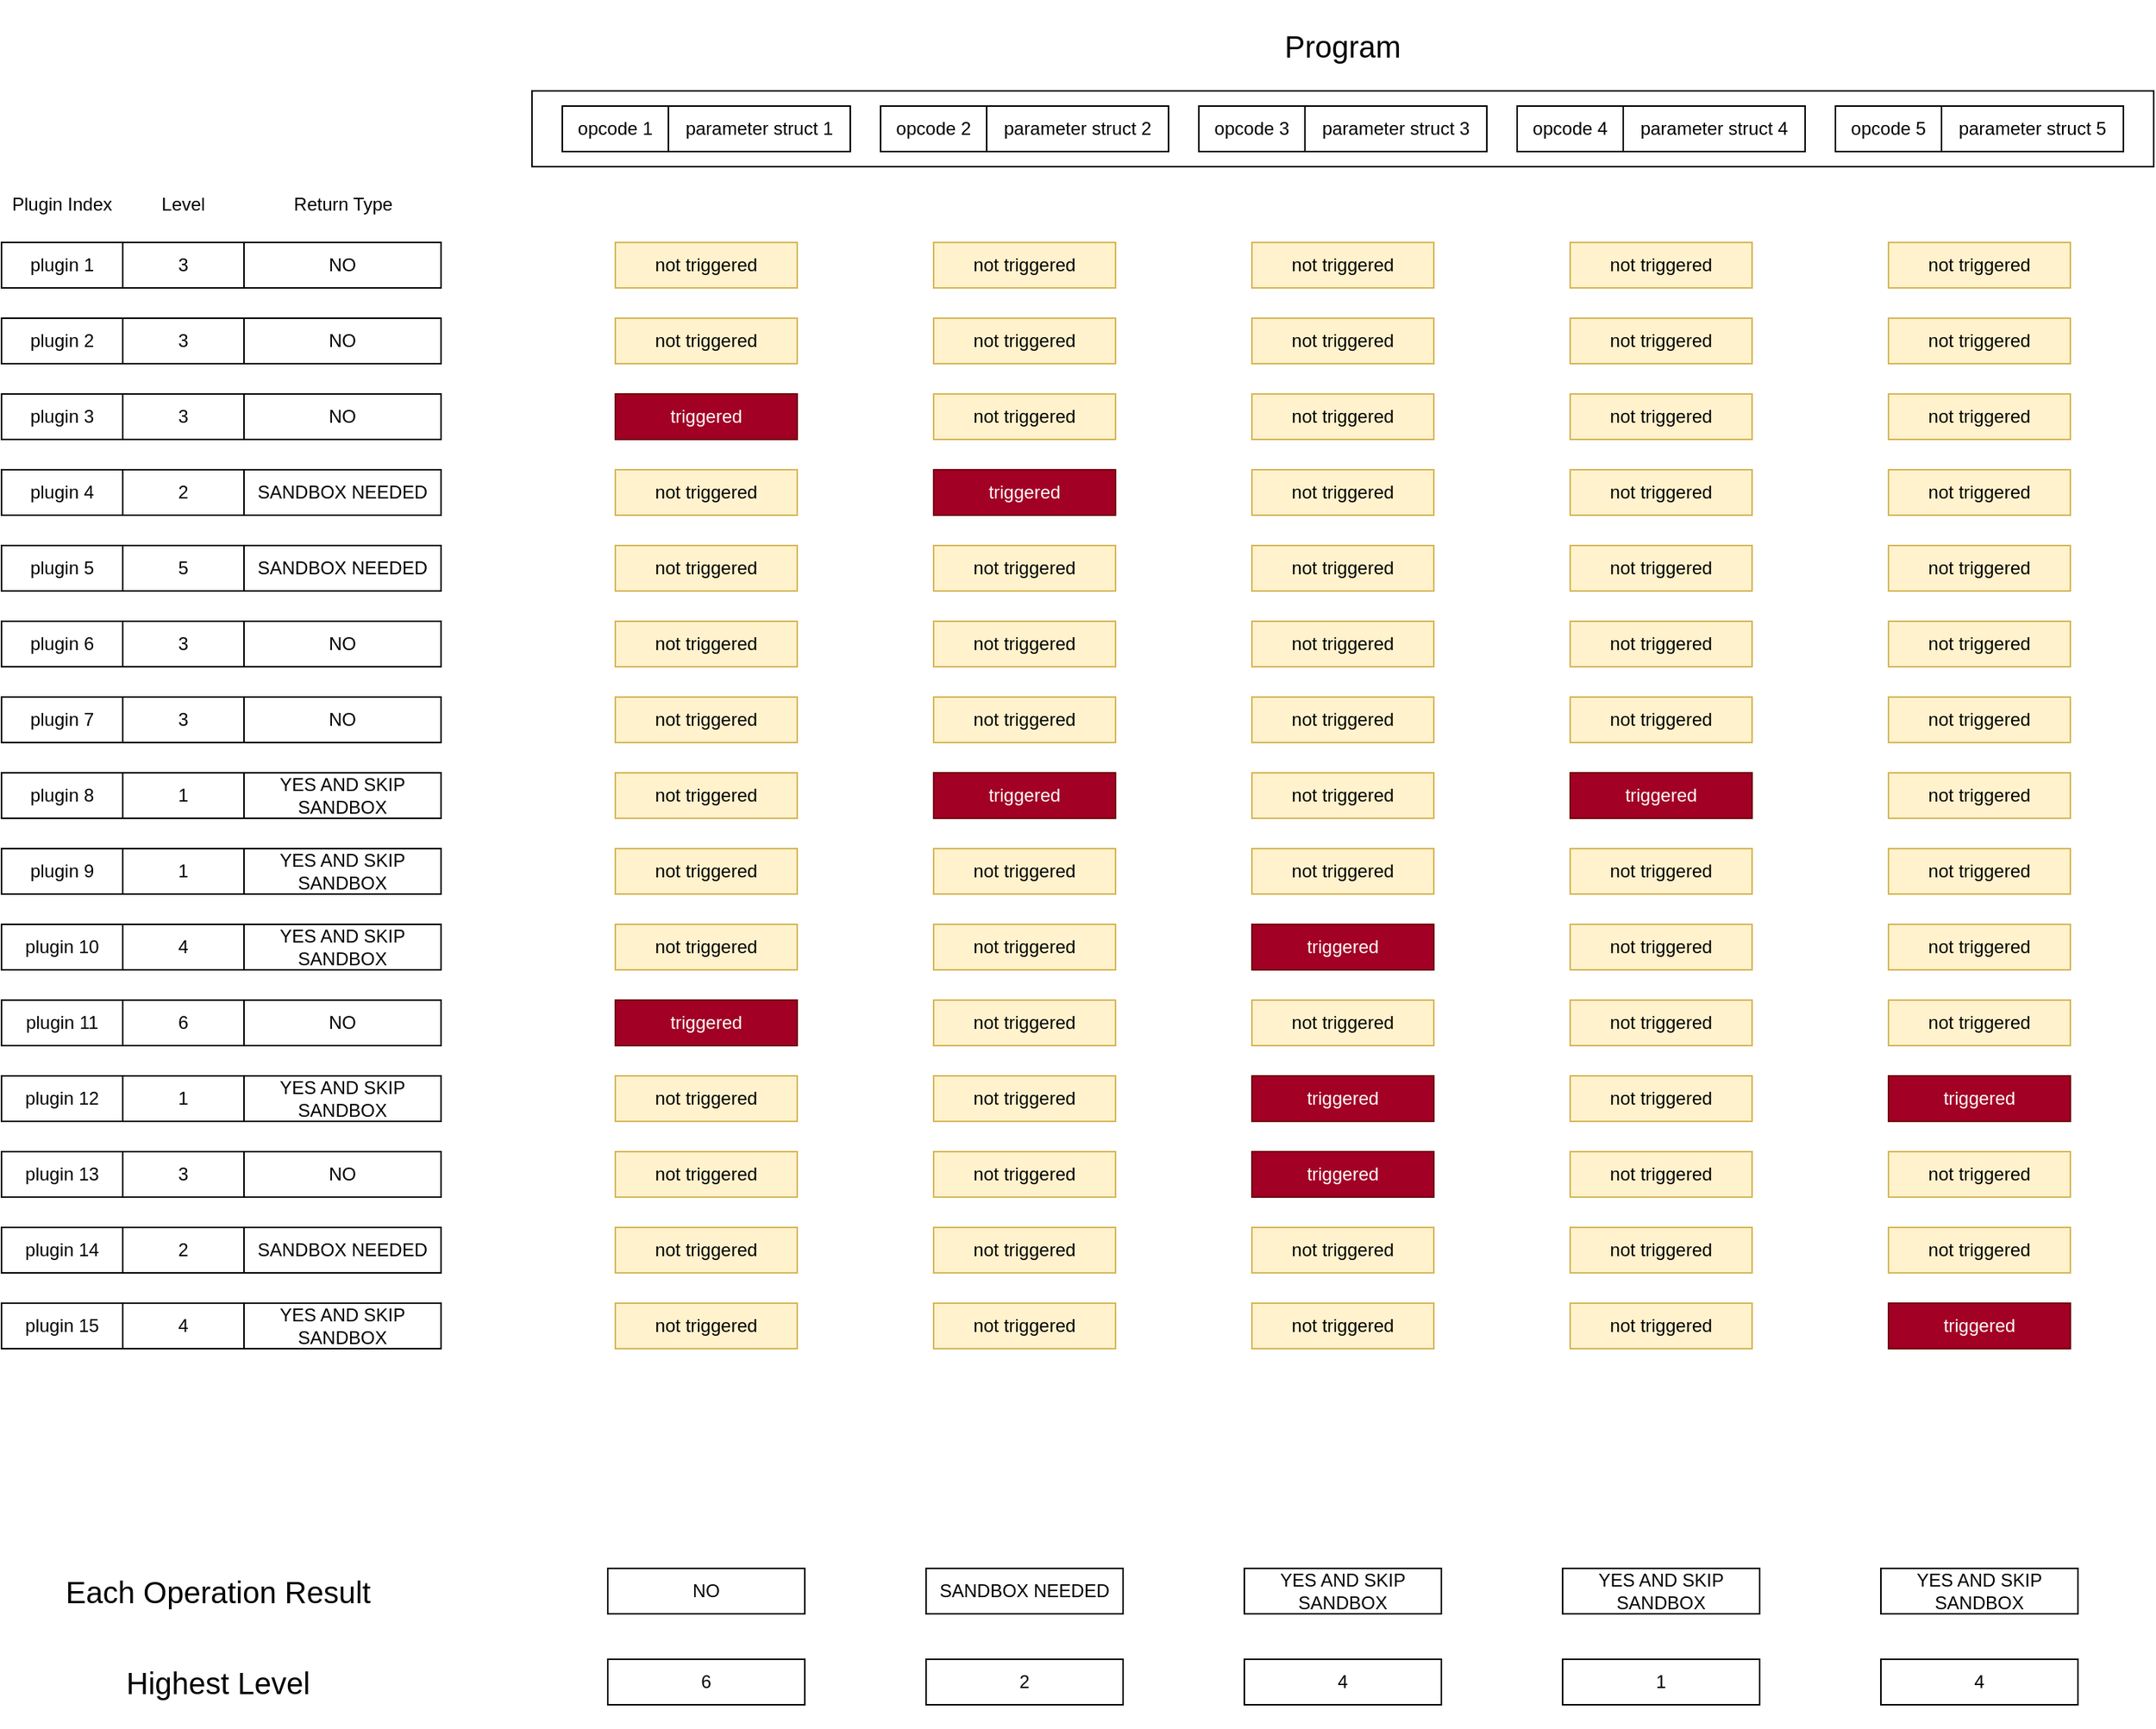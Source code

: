 <mxfile version="22.1.5" type="device">
  <diagram name="Page-1" id="0DFRcew3-hTUfaSDMJ8z">
    <mxGraphModel dx="2618" dy="1517" grid="1" gridSize="10" guides="1" tooltips="1" connect="1" arrows="1" fold="1" page="1" pageScale="1" pageWidth="1920" pageHeight="1200" math="0" shadow="0">
      <root>
        <mxCell id="0" />
        <mxCell id="1" parent="0" />
        <mxCell id="9tO-GS4h1mKYMsfafJvD-3" value="" style="rounded=0;whiteSpace=wrap;html=1;" parent="1" vertex="1">
          <mxGeometry x="530" y="60" width="1070" height="50" as="geometry" />
        </mxCell>
        <mxCell id="9tO-GS4h1mKYMsfafJvD-19" value="&lt;font style=&quot;font-size: 20px;&quot;&gt;Program&lt;/font&gt;" style="text;html=1;strokeColor=none;fillColor=none;align=center;verticalAlign=middle;whiteSpace=wrap;rounded=0;" parent="1" vertex="1">
          <mxGeometry x="1010" width="110" height="60" as="geometry" />
        </mxCell>
        <mxCell id="9tO-GS4h1mKYMsfafJvD-64" value="plugin 1" style="rounded=0;whiteSpace=wrap;html=1;" parent="1" vertex="1">
          <mxGeometry x="180" y="160" width="80" height="30" as="geometry" />
        </mxCell>
        <mxCell id="9tO-GS4h1mKYMsfafJvD-65" value="plugin 2" style="rounded=0;whiteSpace=wrap;html=1;" parent="1" vertex="1">
          <mxGeometry x="180" y="210" width="80" height="30" as="geometry" />
        </mxCell>
        <mxCell id="9tO-GS4h1mKYMsfafJvD-66" value="plugin 3" style="rounded=0;whiteSpace=wrap;html=1;" parent="1" vertex="1">
          <mxGeometry x="180" y="260" width="80" height="30" as="geometry" />
        </mxCell>
        <mxCell id="9tO-GS4h1mKYMsfafJvD-67" value="plugin 4" style="rounded=0;whiteSpace=wrap;html=1;" parent="1" vertex="1">
          <mxGeometry x="180" y="310" width="80" height="30" as="geometry" />
        </mxCell>
        <mxCell id="9tO-GS4h1mKYMsfafJvD-68" value="plugin 5" style="rounded=0;whiteSpace=wrap;html=1;" parent="1" vertex="1">
          <mxGeometry x="180" y="360" width="80" height="30" as="geometry" />
        </mxCell>
        <mxCell id="9tO-GS4h1mKYMsfafJvD-69" value="plugin 6" style="rounded=0;whiteSpace=wrap;html=1;" parent="1" vertex="1">
          <mxGeometry x="180" y="410" width="80" height="30" as="geometry" />
        </mxCell>
        <mxCell id="9tO-GS4h1mKYMsfafJvD-70" value="plugin 7" style="rounded=0;whiteSpace=wrap;html=1;" parent="1" vertex="1">
          <mxGeometry x="180" y="460" width="80" height="30" as="geometry" />
        </mxCell>
        <mxCell id="9tO-GS4h1mKYMsfafJvD-71" value="plugin 8" style="rounded=0;whiteSpace=wrap;html=1;" parent="1" vertex="1">
          <mxGeometry x="180" y="510" width="80" height="30" as="geometry" />
        </mxCell>
        <mxCell id="9tO-GS4h1mKYMsfafJvD-72" value="plugin 9" style="rounded=0;whiteSpace=wrap;html=1;" parent="1" vertex="1">
          <mxGeometry x="180" y="560" width="80" height="30" as="geometry" />
        </mxCell>
        <mxCell id="9tO-GS4h1mKYMsfafJvD-73" value="plugin 10" style="rounded=0;whiteSpace=wrap;html=1;" parent="1" vertex="1">
          <mxGeometry x="180" y="610" width="80" height="30" as="geometry" />
        </mxCell>
        <mxCell id="9tO-GS4h1mKYMsfafJvD-74" value="plugin 11" style="rounded=0;whiteSpace=wrap;html=1;" parent="1" vertex="1">
          <mxGeometry x="180" y="660" width="80" height="30" as="geometry" />
        </mxCell>
        <mxCell id="9tO-GS4h1mKYMsfafJvD-75" value="plugin 12" style="rounded=0;whiteSpace=wrap;html=1;" parent="1" vertex="1">
          <mxGeometry x="180" y="710" width="80" height="30" as="geometry" />
        </mxCell>
        <mxCell id="9tO-GS4h1mKYMsfafJvD-76" value="plugin 13" style="rounded=0;whiteSpace=wrap;html=1;" parent="1" vertex="1">
          <mxGeometry x="180" y="760" width="80" height="30" as="geometry" />
        </mxCell>
        <mxCell id="9tO-GS4h1mKYMsfafJvD-77" value="plugin 14" style="rounded=0;whiteSpace=wrap;html=1;" parent="1" vertex="1">
          <mxGeometry x="180" y="810" width="80" height="30" as="geometry" />
        </mxCell>
        <mxCell id="9tO-GS4h1mKYMsfafJvD-78" value="plugin 15" style="rounded=0;whiteSpace=wrap;html=1;" parent="1" vertex="1">
          <mxGeometry x="180" y="860" width="80" height="30" as="geometry" />
        </mxCell>
        <mxCell id="9tO-GS4h1mKYMsfafJvD-79" value="3" style="rounded=0;whiteSpace=wrap;html=1;" parent="1" vertex="1">
          <mxGeometry x="260" y="160" width="80" height="30" as="geometry" />
        </mxCell>
        <mxCell id="9tO-GS4h1mKYMsfafJvD-80" value="3" style="rounded=0;whiteSpace=wrap;html=1;" parent="1" vertex="1">
          <mxGeometry x="260" y="210" width="80" height="30" as="geometry" />
        </mxCell>
        <mxCell id="9tO-GS4h1mKYMsfafJvD-81" value="3" style="rounded=0;whiteSpace=wrap;html=1;" parent="1" vertex="1">
          <mxGeometry x="260" y="260" width="80" height="30" as="geometry" />
        </mxCell>
        <mxCell id="9tO-GS4h1mKYMsfafJvD-82" value="2" style="rounded=0;whiteSpace=wrap;html=1;" parent="1" vertex="1">
          <mxGeometry x="260" y="310" width="80" height="30" as="geometry" />
        </mxCell>
        <mxCell id="9tO-GS4h1mKYMsfafJvD-83" value="5" style="rounded=0;whiteSpace=wrap;html=1;" parent="1" vertex="1">
          <mxGeometry x="260" y="360" width="80" height="30" as="geometry" />
        </mxCell>
        <mxCell id="9tO-GS4h1mKYMsfafJvD-84" value="3" style="rounded=0;whiteSpace=wrap;html=1;" parent="1" vertex="1">
          <mxGeometry x="260" y="410" width="80" height="30" as="geometry" />
        </mxCell>
        <mxCell id="9tO-GS4h1mKYMsfafJvD-85" value="3" style="rounded=0;whiteSpace=wrap;html=1;" parent="1" vertex="1">
          <mxGeometry x="260" y="460" width="80" height="30" as="geometry" />
        </mxCell>
        <mxCell id="9tO-GS4h1mKYMsfafJvD-86" value="1" style="rounded=0;whiteSpace=wrap;html=1;" parent="1" vertex="1">
          <mxGeometry x="260" y="510" width="80" height="30" as="geometry" />
        </mxCell>
        <mxCell id="9tO-GS4h1mKYMsfafJvD-87" value="1" style="rounded=0;whiteSpace=wrap;html=1;" parent="1" vertex="1">
          <mxGeometry x="260" y="560" width="80" height="30" as="geometry" />
        </mxCell>
        <mxCell id="9tO-GS4h1mKYMsfafJvD-88" value="4" style="rounded=0;whiteSpace=wrap;html=1;" parent="1" vertex="1">
          <mxGeometry x="260" y="610" width="80" height="30" as="geometry" />
        </mxCell>
        <mxCell id="9tO-GS4h1mKYMsfafJvD-89" value="6" style="rounded=0;whiteSpace=wrap;html=1;" parent="1" vertex="1">
          <mxGeometry x="260" y="660" width="80" height="30" as="geometry" />
        </mxCell>
        <mxCell id="9tO-GS4h1mKYMsfafJvD-90" value="1" style="rounded=0;whiteSpace=wrap;html=1;" parent="1" vertex="1">
          <mxGeometry x="260" y="710" width="80" height="30" as="geometry" />
        </mxCell>
        <mxCell id="9tO-GS4h1mKYMsfafJvD-91" value="3" style="rounded=0;whiteSpace=wrap;html=1;" parent="1" vertex="1">
          <mxGeometry x="260" y="760" width="80" height="30" as="geometry" />
        </mxCell>
        <mxCell id="9tO-GS4h1mKYMsfafJvD-92" value="2" style="rounded=0;whiteSpace=wrap;html=1;" parent="1" vertex="1">
          <mxGeometry x="260" y="810" width="80" height="30" as="geometry" />
        </mxCell>
        <mxCell id="9tO-GS4h1mKYMsfafJvD-93" value="4" style="rounded=0;whiteSpace=wrap;html=1;" parent="1" vertex="1">
          <mxGeometry x="260" y="860" width="80" height="30" as="geometry" />
        </mxCell>
        <mxCell id="9tO-GS4h1mKYMsfafJvD-94" value="NO" style="rounded=0;whiteSpace=wrap;html=1;" parent="1" vertex="1">
          <mxGeometry x="340" y="160" width="130" height="30" as="geometry" />
        </mxCell>
        <mxCell id="9tO-GS4h1mKYMsfafJvD-95" value="NO" style="rounded=0;whiteSpace=wrap;html=1;" parent="1" vertex="1">
          <mxGeometry x="340" y="210" width="130" height="30" as="geometry" />
        </mxCell>
        <mxCell id="9tO-GS4h1mKYMsfafJvD-96" value="NO" style="rounded=0;whiteSpace=wrap;html=1;" parent="1" vertex="1">
          <mxGeometry x="340" y="260" width="130" height="30" as="geometry" />
        </mxCell>
        <mxCell id="9tO-GS4h1mKYMsfafJvD-97" value="SANDBOX NEEDED" style="rounded=0;whiteSpace=wrap;html=1;" parent="1" vertex="1">
          <mxGeometry x="340" y="310" width="130" height="30" as="geometry" />
        </mxCell>
        <mxCell id="9tO-GS4h1mKYMsfafJvD-98" value="SANDBOX NEEDED" style="rounded=0;whiteSpace=wrap;html=1;" parent="1" vertex="1">
          <mxGeometry x="340" y="360" width="130" height="30" as="geometry" />
        </mxCell>
        <mxCell id="9tO-GS4h1mKYMsfafJvD-99" value="NO" style="rounded=0;whiteSpace=wrap;html=1;" parent="1" vertex="1">
          <mxGeometry x="340" y="410" width="130" height="30" as="geometry" />
        </mxCell>
        <mxCell id="9tO-GS4h1mKYMsfafJvD-100" value="NO" style="rounded=0;whiteSpace=wrap;html=1;" parent="1" vertex="1">
          <mxGeometry x="340" y="460" width="130" height="30" as="geometry" />
        </mxCell>
        <mxCell id="9tO-GS4h1mKYMsfafJvD-101" value="YES AND SKIP SANDBOX" style="rounded=0;whiteSpace=wrap;html=1;" parent="1" vertex="1">
          <mxGeometry x="340" y="510" width="130" height="30" as="geometry" />
        </mxCell>
        <mxCell id="9tO-GS4h1mKYMsfafJvD-102" value="YES AND SKIP SANDBOX" style="rounded=0;whiteSpace=wrap;html=1;" parent="1" vertex="1">
          <mxGeometry x="340" y="560" width="130" height="30" as="geometry" />
        </mxCell>
        <mxCell id="9tO-GS4h1mKYMsfafJvD-103" value="YES AND SKIP SANDBOX" style="rounded=0;whiteSpace=wrap;html=1;" parent="1" vertex="1">
          <mxGeometry x="340" y="610" width="130" height="30" as="geometry" />
        </mxCell>
        <mxCell id="9tO-GS4h1mKYMsfafJvD-104" value="NO" style="rounded=0;whiteSpace=wrap;html=1;" parent="1" vertex="1">
          <mxGeometry x="340" y="660" width="130" height="30" as="geometry" />
        </mxCell>
        <mxCell id="9tO-GS4h1mKYMsfafJvD-105" value="YES AND SKIP SANDBOX" style="rounded=0;whiteSpace=wrap;html=1;" parent="1" vertex="1">
          <mxGeometry x="340" y="710" width="130" height="30" as="geometry" />
        </mxCell>
        <mxCell id="9tO-GS4h1mKYMsfafJvD-106" value="NO" style="rounded=0;whiteSpace=wrap;html=1;" parent="1" vertex="1">
          <mxGeometry x="340" y="760" width="130" height="30" as="geometry" />
        </mxCell>
        <mxCell id="9tO-GS4h1mKYMsfafJvD-107" value="SANDBOX NEEDED" style="rounded=0;whiteSpace=wrap;html=1;" parent="1" vertex="1">
          <mxGeometry x="340" y="810" width="130" height="30" as="geometry" />
        </mxCell>
        <mxCell id="9tO-GS4h1mKYMsfafJvD-109" value="" style="group" parent="1" vertex="1" connectable="0">
          <mxGeometry x="550" y="70" width="190" height="30" as="geometry" />
        </mxCell>
        <mxCell id="9tO-GS4h1mKYMsfafJvD-5" value="opcode 1" style="rounded=0;whiteSpace=wrap;html=1;" parent="9tO-GS4h1mKYMsfafJvD-109" vertex="1">
          <mxGeometry width="70" height="30" as="geometry" />
        </mxCell>
        <mxCell id="9tO-GS4h1mKYMsfafJvD-7" value="parameter struct 1" style="rounded=0;whiteSpace=wrap;html=1;" parent="9tO-GS4h1mKYMsfafJvD-109" vertex="1">
          <mxGeometry x="70" width="120" height="30" as="geometry" />
        </mxCell>
        <mxCell id="9tO-GS4h1mKYMsfafJvD-110" value="" style="group" parent="1" vertex="1" connectable="0">
          <mxGeometry x="760" y="70" width="190" height="30" as="geometry" />
        </mxCell>
        <mxCell id="9tO-GS4h1mKYMsfafJvD-8" value="opcode 2" style="rounded=0;whiteSpace=wrap;html=1;" parent="9tO-GS4h1mKYMsfafJvD-110" vertex="1">
          <mxGeometry width="70" height="30" as="geometry" />
        </mxCell>
        <mxCell id="9tO-GS4h1mKYMsfafJvD-10" value="parameter struct 2" style="rounded=0;whiteSpace=wrap;html=1;" parent="9tO-GS4h1mKYMsfafJvD-110" vertex="1">
          <mxGeometry x="70" width="120" height="30" as="geometry" />
        </mxCell>
        <mxCell id="9tO-GS4h1mKYMsfafJvD-111" value="" style="group" parent="1" vertex="1" connectable="0">
          <mxGeometry x="970" y="70" width="190" height="30" as="geometry" />
        </mxCell>
        <mxCell id="9tO-GS4h1mKYMsfafJvD-11" value="opcode 3" style="rounded=0;whiteSpace=wrap;html=1;" parent="9tO-GS4h1mKYMsfafJvD-111" vertex="1">
          <mxGeometry width="70" height="30" as="geometry" />
        </mxCell>
        <mxCell id="9tO-GS4h1mKYMsfafJvD-13" value="parameter struct 3" style="rounded=0;whiteSpace=wrap;html=1;" parent="9tO-GS4h1mKYMsfafJvD-111" vertex="1">
          <mxGeometry x="70" width="120" height="30" as="geometry" />
        </mxCell>
        <mxCell id="9tO-GS4h1mKYMsfafJvD-112" value="" style="group" parent="1" vertex="1" connectable="0">
          <mxGeometry x="1180" y="70" width="190" height="30" as="geometry" />
        </mxCell>
        <mxCell id="9tO-GS4h1mKYMsfafJvD-14" value="opcode 4" style="rounded=0;whiteSpace=wrap;html=1;" parent="9tO-GS4h1mKYMsfafJvD-112" vertex="1">
          <mxGeometry width="70" height="30" as="geometry" />
        </mxCell>
        <mxCell id="9tO-GS4h1mKYMsfafJvD-15" value="parameter struct 4" style="rounded=0;whiteSpace=wrap;html=1;" parent="9tO-GS4h1mKYMsfafJvD-112" vertex="1">
          <mxGeometry x="70" width="120" height="30" as="geometry" />
        </mxCell>
        <mxCell id="9tO-GS4h1mKYMsfafJvD-113" value="" style="group" parent="1" vertex="1" connectable="0">
          <mxGeometry x="1390" y="70" width="190" height="30" as="geometry" />
        </mxCell>
        <mxCell id="9tO-GS4h1mKYMsfafJvD-16" value="opcode 5" style="rounded=0;whiteSpace=wrap;html=1;" parent="9tO-GS4h1mKYMsfafJvD-113" vertex="1">
          <mxGeometry width="70" height="30" as="geometry" />
        </mxCell>
        <mxCell id="9tO-GS4h1mKYMsfafJvD-18" value="parameter struct 5" style="rounded=0;whiteSpace=wrap;html=1;" parent="9tO-GS4h1mKYMsfafJvD-113" vertex="1">
          <mxGeometry x="70" width="120" height="30" as="geometry" />
        </mxCell>
        <mxCell id="9tO-GS4h1mKYMsfafJvD-114" value="Plugin Index" style="text;html=1;strokeColor=none;fillColor=none;align=center;verticalAlign=middle;whiteSpace=wrap;rounded=0;" parent="1" vertex="1">
          <mxGeometry x="180" y="120" width="80" height="30" as="geometry" />
        </mxCell>
        <mxCell id="9tO-GS4h1mKYMsfafJvD-115" value="Level" style="text;html=1;strokeColor=none;fillColor=none;align=center;verticalAlign=middle;whiteSpace=wrap;rounded=0;" parent="1" vertex="1">
          <mxGeometry x="270" y="120" width="60" height="30" as="geometry" />
        </mxCell>
        <mxCell id="9tO-GS4h1mKYMsfafJvD-116" value="Return Type" style="text;html=1;strokeColor=none;fillColor=none;align=center;verticalAlign=middle;whiteSpace=wrap;rounded=0;" parent="1" vertex="1">
          <mxGeometry x="357.5" y="120" width="95" height="30" as="geometry" />
        </mxCell>
        <mxCell id="9tO-GS4h1mKYMsfafJvD-119" value="YES AND SKIP SANDBOX" style="rounded=0;whiteSpace=wrap;html=1;" parent="1" vertex="1">
          <mxGeometry x="340" y="860" width="130" height="30" as="geometry" />
        </mxCell>
        <mxCell id="9tO-GS4h1mKYMsfafJvD-120" value="not triggered" style="rounded=0;whiteSpace=wrap;html=1;fillColor=#fff2cc;strokeColor=#d6b656;" parent="1" vertex="1">
          <mxGeometry x="585" y="210" width="120" height="30" as="geometry" />
        </mxCell>
        <mxCell id="9tO-GS4h1mKYMsfafJvD-122" value="not triggered" style="rounded=0;whiteSpace=wrap;html=1;fillColor=#fff2cc;strokeColor=#d6b656;" parent="1" vertex="1">
          <mxGeometry x="585" y="160" width="120" height="30" as="geometry" />
        </mxCell>
        <mxCell id="9tO-GS4h1mKYMsfafJvD-124" value="not triggered" style="rounded=0;whiteSpace=wrap;html=1;fillColor=#fff2cc;strokeColor=#d6b656;" parent="1" vertex="1">
          <mxGeometry x="585" y="310" width="120" height="30" as="geometry" />
        </mxCell>
        <mxCell id="9tO-GS4h1mKYMsfafJvD-125" value="not triggered" style="rounded=0;whiteSpace=wrap;html=1;fillColor=#fff2cc;strokeColor=#d6b656;" parent="1" vertex="1">
          <mxGeometry x="585" y="360" width="120" height="30" as="geometry" />
        </mxCell>
        <mxCell id="9tO-GS4h1mKYMsfafJvD-126" value="not triggered" style="rounded=0;whiteSpace=wrap;html=1;fillColor=#fff2cc;strokeColor=#d6b656;" parent="1" vertex="1">
          <mxGeometry x="585" y="460" width="120" height="30" as="geometry" />
        </mxCell>
        <mxCell id="9tO-GS4h1mKYMsfafJvD-127" value="not triggered" style="rounded=0;whiteSpace=wrap;html=1;fillColor=#fff2cc;strokeColor=#d6b656;" parent="1" vertex="1">
          <mxGeometry x="585" y="410" width="120" height="30" as="geometry" />
        </mxCell>
        <mxCell id="9tO-GS4h1mKYMsfafJvD-128" value="not triggered" style="rounded=0;whiteSpace=wrap;html=1;fillColor=#fff2cc;strokeColor=#d6b656;" parent="1" vertex="1">
          <mxGeometry x="585" y="510" width="120" height="30" as="geometry" />
        </mxCell>
        <mxCell id="9tO-GS4h1mKYMsfafJvD-129" value="not triggered" style="rounded=0;whiteSpace=wrap;html=1;fillColor=#fff2cc;strokeColor=#d6b656;" parent="1" vertex="1">
          <mxGeometry x="585" y="560" width="120" height="30" as="geometry" />
        </mxCell>
        <mxCell id="9tO-GS4h1mKYMsfafJvD-130" value="not triggered" style="rounded=0;whiteSpace=wrap;html=1;fillColor=#fff2cc;strokeColor=#d6b656;" parent="1" vertex="1">
          <mxGeometry x="585" y="610" width="120" height="30" as="geometry" />
        </mxCell>
        <mxCell id="9tO-GS4h1mKYMsfafJvD-131" value="not triggered" style="rounded=0;whiteSpace=wrap;html=1;fillColor=#fff2cc;strokeColor=#d6b656;" parent="1" vertex="1">
          <mxGeometry x="585" y="710" width="120" height="30" as="geometry" />
        </mxCell>
        <mxCell id="9tO-GS4h1mKYMsfafJvD-133" value="not triggered" style="rounded=0;whiteSpace=wrap;html=1;fillColor=#fff2cc;strokeColor=#d6b656;" parent="1" vertex="1">
          <mxGeometry x="585" y="760" width="120" height="30" as="geometry" />
        </mxCell>
        <mxCell id="9tO-GS4h1mKYMsfafJvD-134" value="not triggered" style="rounded=0;whiteSpace=wrap;html=1;fillColor=#fff2cc;strokeColor=#d6b656;" parent="1" vertex="1">
          <mxGeometry x="585" y="810" width="120" height="30" as="geometry" />
        </mxCell>
        <mxCell id="9tO-GS4h1mKYMsfafJvD-135" value="not triggered" style="rounded=0;whiteSpace=wrap;html=1;fillColor=#fff2cc;strokeColor=#d6b656;" parent="1" vertex="1">
          <mxGeometry x="585" y="860" width="120" height="30" as="geometry" />
        </mxCell>
        <mxCell id="9tO-GS4h1mKYMsfafJvD-136" value="not triggered" style="rounded=0;whiteSpace=wrap;html=1;fillColor=#fff2cc;strokeColor=#d6b656;" parent="1" vertex="1">
          <mxGeometry x="795" y="210" width="120" height="30" as="geometry" />
        </mxCell>
        <mxCell id="9tO-GS4h1mKYMsfafJvD-137" value="not triggered" style="rounded=0;whiteSpace=wrap;html=1;fillColor=#fff2cc;strokeColor=#d6b656;" parent="1" vertex="1">
          <mxGeometry x="795" y="160" width="120" height="30" as="geometry" />
        </mxCell>
        <mxCell id="9tO-GS4h1mKYMsfafJvD-138" value="not triggered" style="rounded=0;whiteSpace=wrap;html=1;fillColor=#fff2cc;strokeColor=#d6b656;" parent="1" vertex="1">
          <mxGeometry x="795" y="260" width="120" height="30" as="geometry" />
        </mxCell>
        <mxCell id="9tO-GS4h1mKYMsfafJvD-140" value="not triggered" style="rounded=0;whiteSpace=wrap;html=1;fillColor=#fff2cc;strokeColor=#d6b656;" parent="1" vertex="1">
          <mxGeometry x="795" y="360" width="120" height="30" as="geometry" />
        </mxCell>
        <mxCell id="9tO-GS4h1mKYMsfafJvD-141" value="not triggered" style="rounded=0;whiteSpace=wrap;html=1;fillColor=#fff2cc;strokeColor=#d6b656;" parent="1" vertex="1">
          <mxGeometry x="795" y="460" width="120" height="30" as="geometry" />
        </mxCell>
        <mxCell id="9tO-GS4h1mKYMsfafJvD-142" value="not triggered" style="rounded=0;whiteSpace=wrap;html=1;fillColor=#fff2cc;strokeColor=#d6b656;" parent="1" vertex="1">
          <mxGeometry x="795" y="410" width="120" height="30" as="geometry" />
        </mxCell>
        <mxCell id="9tO-GS4h1mKYMsfafJvD-144" value="not triggered" style="rounded=0;whiteSpace=wrap;html=1;fillColor=#fff2cc;strokeColor=#d6b656;" parent="1" vertex="1">
          <mxGeometry x="795" y="560" width="120" height="30" as="geometry" />
        </mxCell>
        <mxCell id="9tO-GS4h1mKYMsfafJvD-145" value="not triggered" style="rounded=0;whiteSpace=wrap;html=1;fillColor=#fff2cc;strokeColor=#d6b656;" parent="1" vertex="1">
          <mxGeometry x="795" y="610" width="120" height="30" as="geometry" />
        </mxCell>
        <mxCell id="9tO-GS4h1mKYMsfafJvD-146" value="not triggered" style="rounded=0;whiteSpace=wrap;html=1;fillColor=#fff2cc;strokeColor=#d6b656;" parent="1" vertex="1">
          <mxGeometry x="795" y="710" width="120" height="30" as="geometry" />
        </mxCell>
        <mxCell id="9tO-GS4h1mKYMsfafJvD-147" value="not triggered" style="rounded=0;whiteSpace=wrap;html=1;fillColor=#fff2cc;strokeColor=#d6b656;" parent="1" vertex="1">
          <mxGeometry x="795" y="660" width="120" height="30" as="geometry" />
        </mxCell>
        <mxCell id="9tO-GS4h1mKYMsfafJvD-148" value="not triggered" style="rounded=0;whiteSpace=wrap;html=1;fillColor=#fff2cc;strokeColor=#d6b656;" parent="1" vertex="1">
          <mxGeometry x="795" y="760" width="120" height="30" as="geometry" />
        </mxCell>
        <mxCell id="9tO-GS4h1mKYMsfafJvD-149" value="not triggered" style="rounded=0;whiteSpace=wrap;html=1;fillColor=#fff2cc;strokeColor=#d6b656;" parent="1" vertex="1">
          <mxGeometry x="795" y="810" width="120" height="30" as="geometry" />
        </mxCell>
        <mxCell id="9tO-GS4h1mKYMsfafJvD-150" value="not triggered" style="rounded=0;whiteSpace=wrap;html=1;fillColor=#fff2cc;strokeColor=#d6b656;" parent="1" vertex="1">
          <mxGeometry x="795" y="860" width="120" height="30" as="geometry" />
        </mxCell>
        <mxCell id="9tO-GS4h1mKYMsfafJvD-151" value="not triggered" style="rounded=0;whiteSpace=wrap;html=1;fillColor=#fff2cc;strokeColor=#d6b656;" parent="1" vertex="1">
          <mxGeometry x="1005" y="210" width="120" height="30" as="geometry" />
        </mxCell>
        <mxCell id="9tO-GS4h1mKYMsfafJvD-152" value="not triggered" style="rounded=0;whiteSpace=wrap;html=1;fillColor=#fff2cc;strokeColor=#d6b656;" parent="1" vertex="1">
          <mxGeometry x="1005" y="160" width="120" height="30" as="geometry" />
        </mxCell>
        <mxCell id="9tO-GS4h1mKYMsfafJvD-153" value="not triggered" style="rounded=0;whiteSpace=wrap;html=1;fillColor=#fff2cc;strokeColor=#d6b656;" parent="1" vertex="1">
          <mxGeometry x="1005" y="260" width="120" height="30" as="geometry" />
        </mxCell>
        <mxCell id="9tO-GS4h1mKYMsfafJvD-154" value="not triggered" style="rounded=0;whiteSpace=wrap;html=1;fillColor=#fff2cc;strokeColor=#d6b656;" parent="1" vertex="1">
          <mxGeometry x="1005" y="310" width="120" height="30" as="geometry" />
        </mxCell>
        <mxCell id="9tO-GS4h1mKYMsfafJvD-155" value="not triggered" style="rounded=0;whiteSpace=wrap;html=1;fillColor=#fff2cc;strokeColor=#d6b656;" parent="1" vertex="1">
          <mxGeometry x="1005" y="360" width="120" height="30" as="geometry" />
        </mxCell>
        <mxCell id="9tO-GS4h1mKYMsfafJvD-156" value="not triggered" style="rounded=0;whiteSpace=wrap;html=1;fillColor=#fff2cc;strokeColor=#d6b656;" parent="1" vertex="1">
          <mxGeometry x="1005" y="460" width="120" height="30" as="geometry" />
        </mxCell>
        <mxCell id="9tO-GS4h1mKYMsfafJvD-157" value="not triggered" style="rounded=0;whiteSpace=wrap;html=1;fillColor=#fff2cc;strokeColor=#d6b656;" parent="1" vertex="1">
          <mxGeometry x="1005" y="410" width="120" height="30" as="geometry" />
        </mxCell>
        <mxCell id="9tO-GS4h1mKYMsfafJvD-158" value="not triggered" style="rounded=0;whiteSpace=wrap;html=1;fillColor=#fff2cc;strokeColor=#d6b656;" parent="1" vertex="1">
          <mxGeometry x="1005" y="510" width="120" height="30" as="geometry" />
        </mxCell>
        <mxCell id="9tO-GS4h1mKYMsfafJvD-159" value="not triggered" style="rounded=0;whiteSpace=wrap;html=1;fillColor=#fff2cc;strokeColor=#d6b656;" parent="1" vertex="1">
          <mxGeometry x="1005" y="560" width="120" height="30" as="geometry" />
        </mxCell>
        <mxCell id="9tO-GS4h1mKYMsfafJvD-162" value="not triggered" style="rounded=0;whiteSpace=wrap;html=1;fillColor=#fff2cc;strokeColor=#d6b656;" parent="1" vertex="1">
          <mxGeometry x="1005" y="660" width="120" height="30" as="geometry" />
        </mxCell>
        <mxCell id="9tO-GS4h1mKYMsfafJvD-164" value="not triggered" style="rounded=0;whiteSpace=wrap;html=1;fillColor=#fff2cc;strokeColor=#d6b656;" parent="1" vertex="1">
          <mxGeometry x="1005" y="810" width="120" height="30" as="geometry" />
        </mxCell>
        <mxCell id="9tO-GS4h1mKYMsfafJvD-165" value="not triggered" style="rounded=0;whiteSpace=wrap;html=1;fillColor=#fff2cc;strokeColor=#d6b656;" parent="1" vertex="1">
          <mxGeometry x="1005" y="860" width="120" height="30" as="geometry" />
        </mxCell>
        <mxCell id="9tO-GS4h1mKYMsfafJvD-166" value="not triggered" style="rounded=0;whiteSpace=wrap;html=1;fillColor=#fff2cc;strokeColor=#d6b656;" parent="1" vertex="1">
          <mxGeometry x="1215" y="210" width="120" height="30" as="geometry" />
        </mxCell>
        <mxCell id="9tO-GS4h1mKYMsfafJvD-167" value="not triggered" style="rounded=0;whiteSpace=wrap;html=1;fillColor=#fff2cc;strokeColor=#d6b656;" parent="1" vertex="1">
          <mxGeometry x="1215" y="160" width="120" height="30" as="geometry" />
        </mxCell>
        <mxCell id="9tO-GS4h1mKYMsfafJvD-168" value="not triggered" style="rounded=0;whiteSpace=wrap;html=1;fillColor=#fff2cc;strokeColor=#d6b656;" parent="1" vertex="1">
          <mxGeometry x="1215" y="260" width="120" height="30" as="geometry" />
        </mxCell>
        <mxCell id="9tO-GS4h1mKYMsfafJvD-169" value="not triggered" style="rounded=0;whiteSpace=wrap;html=1;fillColor=#fff2cc;strokeColor=#d6b656;" parent="1" vertex="1">
          <mxGeometry x="1215" y="310" width="120" height="30" as="geometry" />
        </mxCell>
        <mxCell id="9tO-GS4h1mKYMsfafJvD-170" value="not triggered" style="rounded=0;whiteSpace=wrap;html=1;fillColor=#fff2cc;strokeColor=#d6b656;" parent="1" vertex="1">
          <mxGeometry x="1215" y="360" width="120" height="30" as="geometry" />
        </mxCell>
        <mxCell id="9tO-GS4h1mKYMsfafJvD-171" value="not triggered" style="rounded=0;whiteSpace=wrap;html=1;fillColor=#fff2cc;strokeColor=#d6b656;" parent="1" vertex="1">
          <mxGeometry x="1215" y="460" width="120" height="30" as="geometry" />
        </mxCell>
        <mxCell id="9tO-GS4h1mKYMsfafJvD-172" value="not triggered" style="rounded=0;whiteSpace=wrap;html=1;fillColor=#fff2cc;strokeColor=#d6b656;" parent="1" vertex="1">
          <mxGeometry x="1215" y="410" width="120" height="30" as="geometry" />
        </mxCell>
        <mxCell id="9tO-GS4h1mKYMsfafJvD-174" value="not triggered" style="rounded=0;whiteSpace=wrap;html=1;fillColor=#fff2cc;strokeColor=#d6b656;" parent="1" vertex="1">
          <mxGeometry x="1215" y="560" width="120" height="30" as="geometry" />
        </mxCell>
        <mxCell id="9tO-GS4h1mKYMsfafJvD-175" value="not triggered" style="rounded=0;whiteSpace=wrap;html=1;fillColor=#fff2cc;strokeColor=#d6b656;" parent="1" vertex="1">
          <mxGeometry x="1215" y="610" width="120" height="30" as="geometry" />
        </mxCell>
        <mxCell id="9tO-GS4h1mKYMsfafJvD-176" value="not triggered" style="rounded=0;whiteSpace=wrap;html=1;fillColor=#fff2cc;strokeColor=#d6b656;" parent="1" vertex="1">
          <mxGeometry x="1215" y="710" width="120" height="30" as="geometry" />
        </mxCell>
        <mxCell id="9tO-GS4h1mKYMsfafJvD-177" value="not triggered" style="rounded=0;whiteSpace=wrap;html=1;fillColor=#fff2cc;strokeColor=#d6b656;" parent="1" vertex="1">
          <mxGeometry x="1215" y="660" width="120" height="30" as="geometry" />
        </mxCell>
        <mxCell id="9tO-GS4h1mKYMsfafJvD-178" value="not triggered" style="rounded=0;whiteSpace=wrap;html=1;fillColor=#fff2cc;strokeColor=#d6b656;" parent="1" vertex="1">
          <mxGeometry x="1215" y="760" width="120" height="30" as="geometry" />
        </mxCell>
        <mxCell id="9tO-GS4h1mKYMsfafJvD-179" value="not triggered" style="rounded=0;whiteSpace=wrap;html=1;fillColor=#fff2cc;strokeColor=#d6b656;" parent="1" vertex="1">
          <mxGeometry x="1215" y="810" width="120" height="30" as="geometry" />
        </mxCell>
        <mxCell id="9tO-GS4h1mKYMsfafJvD-180" value="not triggered" style="rounded=0;whiteSpace=wrap;html=1;fillColor=#fff2cc;strokeColor=#d6b656;" parent="1" vertex="1">
          <mxGeometry x="1215" y="860" width="120" height="30" as="geometry" />
        </mxCell>
        <mxCell id="9tO-GS4h1mKYMsfafJvD-181" value="not triggered" style="rounded=0;whiteSpace=wrap;html=1;fillColor=#fff2cc;strokeColor=#d6b656;" parent="1" vertex="1">
          <mxGeometry x="1425" y="210" width="120" height="30" as="geometry" />
        </mxCell>
        <mxCell id="9tO-GS4h1mKYMsfafJvD-182" value="not triggered" style="rounded=0;whiteSpace=wrap;html=1;fillColor=#fff2cc;strokeColor=#d6b656;" parent="1" vertex="1">
          <mxGeometry x="1425" y="160" width="120" height="30" as="geometry" />
        </mxCell>
        <mxCell id="9tO-GS4h1mKYMsfafJvD-183" value="not triggered" style="rounded=0;whiteSpace=wrap;html=1;fillColor=#fff2cc;strokeColor=#d6b656;" parent="1" vertex="1">
          <mxGeometry x="1425" y="260" width="120" height="30" as="geometry" />
        </mxCell>
        <mxCell id="9tO-GS4h1mKYMsfafJvD-184" value="not triggered" style="rounded=0;whiteSpace=wrap;html=1;fillColor=#fff2cc;strokeColor=#d6b656;" parent="1" vertex="1">
          <mxGeometry x="1425" y="310" width="120" height="30" as="geometry" />
        </mxCell>
        <mxCell id="9tO-GS4h1mKYMsfafJvD-185" value="not triggered" style="rounded=0;whiteSpace=wrap;html=1;fillColor=#fff2cc;strokeColor=#d6b656;" parent="1" vertex="1">
          <mxGeometry x="1425" y="360" width="120" height="30" as="geometry" />
        </mxCell>
        <mxCell id="9tO-GS4h1mKYMsfafJvD-186" value="not triggered" style="rounded=0;whiteSpace=wrap;html=1;fillColor=#fff2cc;strokeColor=#d6b656;" parent="1" vertex="1">
          <mxGeometry x="1425" y="460" width="120" height="30" as="geometry" />
        </mxCell>
        <mxCell id="9tO-GS4h1mKYMsfafJvD-187" value="not triggered" style="rounded=0;whiteSpace=wrap;html=1;fillColor=#fff2cc;strokeColor=#d6b656;" parent="1" vertex="1">
          <mxGeometry x="1425" y="410" width="120" height="30" as="geometry" />
        </mxCell>
        <mxCell id="9tO-GS4h1mKYMsfafJvD-188" value="not triggered" style="rounded=0;whiteSpace=wrap;html=1;fillColor=#fff2cc;strokeColor=#d6b656;" parent="1" vertex="1">
          <mxGeometry x="1425" y="510" width="120" height="30" as="geometry" />
        </mxCell>
        <mxCell id="9tO-GS4h1mKYMsfafJvD-189" value="not triggered" style="rounded=0;whiteSpace=wrap;html=1;fillColor=#fff2cc;strokeColor=#d6b656;" parent="1" vertex="1">
          <mxGeometry x="1425" y="560" width="120" height="30" as="geometry" />
        </mxCell>
        <mxCell id="9tO-GS4h1mKYMsfafJvD-190" value="not triggered" style="rounded=0;whiteSpace=wrap;html=1;fillColor=#fff2cc;strokeColor=#d6b656;" parent="1" vertex="1">
          <mxGeometry x="1425" y="610" width="120" height="30" as="geometry" />
        </mxCell>
        <mxCell id="9tO-GS4h1mKYMsfafJvD-192" value="not triggered" style="rounded=0;whiteSpace=wrap;html=1;fillColor=#fff2cc;strokeColor=#d6b656;" parent="1" vertex="1">
          <mxGeometry x="1425" y="660" width="120" height="30" as="geometry" />
        </mxCell>
        <mxCell id="9tO-GS4h1mKYMsfafJvD-193" value="not triggered" style="rounded=0;whiteSpace=wrap;html=1;fillColor=#fff2cc;strokeColor=#d6b656;" parent="1" vertex="1">
          <mxGeometry x="1425" y="760" width="120" height="30" as="geometry" />
        </mxCell>
        <mxCell id="9tO-GS4h1mKYMsfafJvD-194" value="not triggered" style="rounded=0;whiteSpace=wrap;html=1;fillColor=#fff2cc;strokeColor=#d6b656;" parent="1" vertex="1">
          <mxGeometry x="1425" y="810" width="120" height="30" as="geometry" />
        </mxCell>
        <mxCell id="9tO-GS4h1mKYMsfafJvD-196" value="&lt;font style=&quot;font-size: 20px;&quot;&gt;Each Operation Result&lt;/font&gt;" style="text;html=1;strokeColor=none;fillColor=none;align=center;verticalAlign=middle;whiteSpace=wrap;rounded=0;" parent="1" vertex="1">
          <mxGeometry x="192.5" y="1020" width="260" height="60" as="geometry" />
        </mxCell>
        <mxCell id="zpdO9AZwKdfdM45BC2kk-1" value="triggered" style="rounded=0;whiteSpace=wrap;html=1;fillColor=#a20025;fontColor=#ffffff;strokeColor=#6F0000;" parent="1" vertex="1">
          <mxGeometry x="585" y="260" width="120" height="30" as="geometry" />
        </mxCell>
        <mxCell id="zpdO9AZwKdfdM45BC2kk-2" value="triggered" style="rounded=0;whiteSpace=wrap;html=1;fillColor=#a20025;fontColor=#ffffff;strokeColor=#6F0000;" parent="1" vertex="1">
          <mxGeometry x="585" y="660" width="120" height="30" as="geometry" />
        </mxCell>
        <mxCell id="zpdO9AZwKdfdM45BC2kk-3" value="NO" style="rounded=0;whiteSpace=wrap;html=1;" parent="1" vertex="1">
          <mxGeometry x="580" y="1035" width="130" height="30" as="geometry" />
        </mxCell>
        <mxCell id="zpdO9AZwKdfdM45BC2kk-4" value="triggered" style="rounded=0;whiteSpace=wrap;html=1;fillColor=#a20025;fontColor=#ffffff;strokeColor=#6F0000;" parent="1" vertex="1">
          <mxGeometry x="795" y="310" width="120" height="30" as="geometry" />
        </mxCell>
        <mxCell id="zpdO9AZwKdfdM45BC2kk-5" value="triggered" style="rounded=0;whiteSpace=wrap;html=1;fillColor=#a20025;fontColor=#ffffff;strokeColor=#6F0000;" parent="1" vertex="1">
          <mxGeometry x="795" y="510" width="120" height="30" as="geometry" />
        </mxCell>
        <mxCell id="zpdO9AZwKdfdM45BC2kk-6" value="SANDBOX NEEDED" style="rounded=0;whiteSpace=wrap;html=1;" parent="1" vertex="1">
          <mxGeometry x="790" y="1035" width="130" height="30" as="geometry" />
        </mxCell>
        <mxCell id="zpdO9AZwKdfdM45BC2kk-7" value="triggered" style="rounded=0;whiteSpace=wrap;html=1;fillColor=#a20025;fontColor=#ffffff;strokeColor=#6F0000;" parent="1" vertex="1">
          <mxGeometry x="1005" y="610" width="120" height="30" as="geometry" />
        </mxCell>
        <mxCell id="zpdO9AZwKdfdM45BC2kk-8" value="triggered" style="rounded=0;whiteSpace=wrap;html=1;fillColor=#a20025;fontColor=#ffffff;strokeColor=#6F0000;" parent="1" vertex="1">
          <mxGeometry x="1005" y="710" width="120" height="30" as="geometry" />
        </mxCell>
        <mxCell id="zpdO9AZwKdfdM45BC2kk-9" value="triggered" style="rounded=0;whiteSpace=wrap;html=1;fillColor=#a20025;fontColor=#ffffff;strokeColor=#6F0000;" parent="1" vertex="1">
          <mxGeometry x="1005" y="760" width="120" height="30" as="geometry" />
        </mxCell>
        <mxCell id="zpdO9AZwKdfdM45BC2kk-10" value="YES AND SKIP SANDBOX" style="rounded=0;whiteSpace=wrap;html=1;" parent="1" vertex="1">
          <mxGeometry x="1000" y="1035" width="130" height="30" as="geometry" />
        </mxCell>
        <mxCell id="zpdO9AZwKdfdM45BC2kk-11" value="triggered" style="rounded=0;whiteSpace=wrap;html=1;fillColor=#a20025;fontColor=#ffffff;strokeColor=#6F0000;" parent="1" vertex="1">
          <mxGeometry x="1215" y="510" width="120" height="30" as="geometry" />
        </mxCell>
        <mxCell id="zpdO9AZwKdfdM45BC2kk-12" value="YES AND SKIP SANDBOX" style="rounded=0;whiteSpace=wrap;html=1;" parent="1" vertex="1">
          <mxGeometry x="1210" y="1035" width="130" height="30" as="geometry" />
        </mxCell>
        <mxCell id="zpdO9AZwKdfdM45BC2kk-13" value="triggered" style="rounded=0;whiteSpace=wrap;html=1;fillColor=#a20025;fontColor=#ffffff;strokeColor=#6F0000;" parent="1" vertex="1">
          <mxGeometry x="1425" y="860" width="120" height="30" as="geometry" />
        </mxCell>
        <mxCell id="zpdO9AZwKdfdM45BC2kk-14" value="triggered" style="rounded=0;whiteSpace=wrap;html=1;fillColor=#a20025;fontColor=#ffffff;strokeColor=#6F0000;" parent="1" vertex="1">
          <mxGeometry x="1425" y="710" width="120" height="30" as="geometry" />
        </mxCell>
        <mxCell id="zpdO9AZwKdfdM45BC2kk-15" value="YES AND SKIP SANDBOX" style="rounded=0;whiteSpace=wrap;html=1;" parent="1" vertex="1">
          <mxGeometry x="1420" y="1035" width="130" height="30" as="geometry" />
        </mxCell>
        <mxCell id="zpdO9AZwKdfdM45BC2kk-16" value="&lt;font style=&quot;font-size: 20px;&quot;&gt;Highest Level&lt;/font&gt;" style="text;html=1;strokeColor=none;fillColor=none;align=center;verticalAlign=middle;whiteSpace=wrap;rounded=0;" parent="1" vertex="1">
          <mxGeometry x="192.5" y="1080" width="260" height="60" as="geometry" />
        </mxCell>
        <mxCell id="zpdO9AZwKdfdM45BC2kk-17" value="6" style="rounded=0;whiteSpace=wrap;html=1;" parent="1" vertex="1">
          <mxGeometry x="580" y="1095" width="130" height="30" as="geometry" />
        </mxCell>
        <mxCell id="zpdO9AZwKdfdM45BC2kk-18" value="2" style="rounded=0;whiteSpace=wrap;html=1;" parent="1" vertex="1">
          <mxGeometry x="790" y="1095" width="130" height="30" as="geometry" />
        </mxCell>
        <mxCell id="zpdO9AZwKdfdM45BC2kk-19" value="4" style="rounded=0;whiteSpace=wrap;html=1;" parent="1" vertex="1">
          <mxGeometry x="1000" y="1095" width="130" height="30" as="geometry" />
        </mxCell>
        <mxCell id="zpdO9AZwKdfdM45BC2kk-20" value="1" style="rounded=0;whiteSpace=wrap;html=1;" parent="1" vertex="1">
          <mxGeometry x="1210" y="1095" width="130" height="30" as="geometry" />
        </mxCell>
        <mxCell id="zpdO9AZwKdfdM45BC2kk-21" value="4" style="rounded=0;whiteSpace=wrap;html=1;" parent="1" vertex="1">
          <mxGeometry x="1420" y="1095" width="130" height="30" as="geometry" />
        </mxCell>
      </root>
    </mxGraphModel>
  </diagram>
</mxfile>
